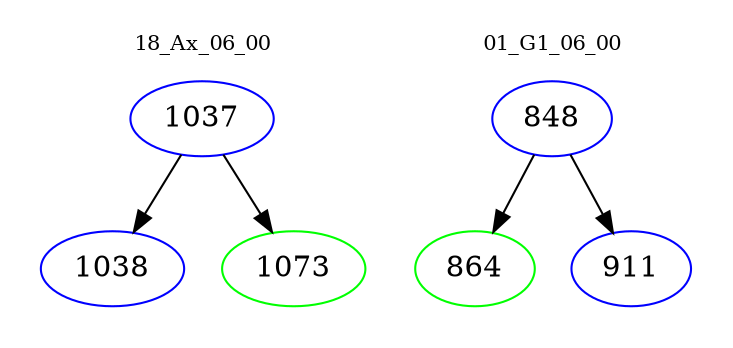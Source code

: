 digraph{
subgraph cluster_0 {
color = white
label = "18_Ax_06_00";
fontsize=10;
T0_1037 [label="1037", color="blue"]
T0_1037 -> T0_1038 [color="black"]
T0_1038 [label="1038", color="blue"]
T0_1037 -> T0_1073 [color="black"]
T0_1073 [label="1073", color="green"]
}
subgraph cluster_1 {
color = white
label = "01_G1_06_00";
fontsize=10;
T1_848 [label="848", color="blue"]
T1_848 -> T1_864 [color="black"]
T1_864 [label="864", color="green"]
T1_848 -> T1_911 [color="black"]
T1_911 [label="911", color="blue"]
}
}
